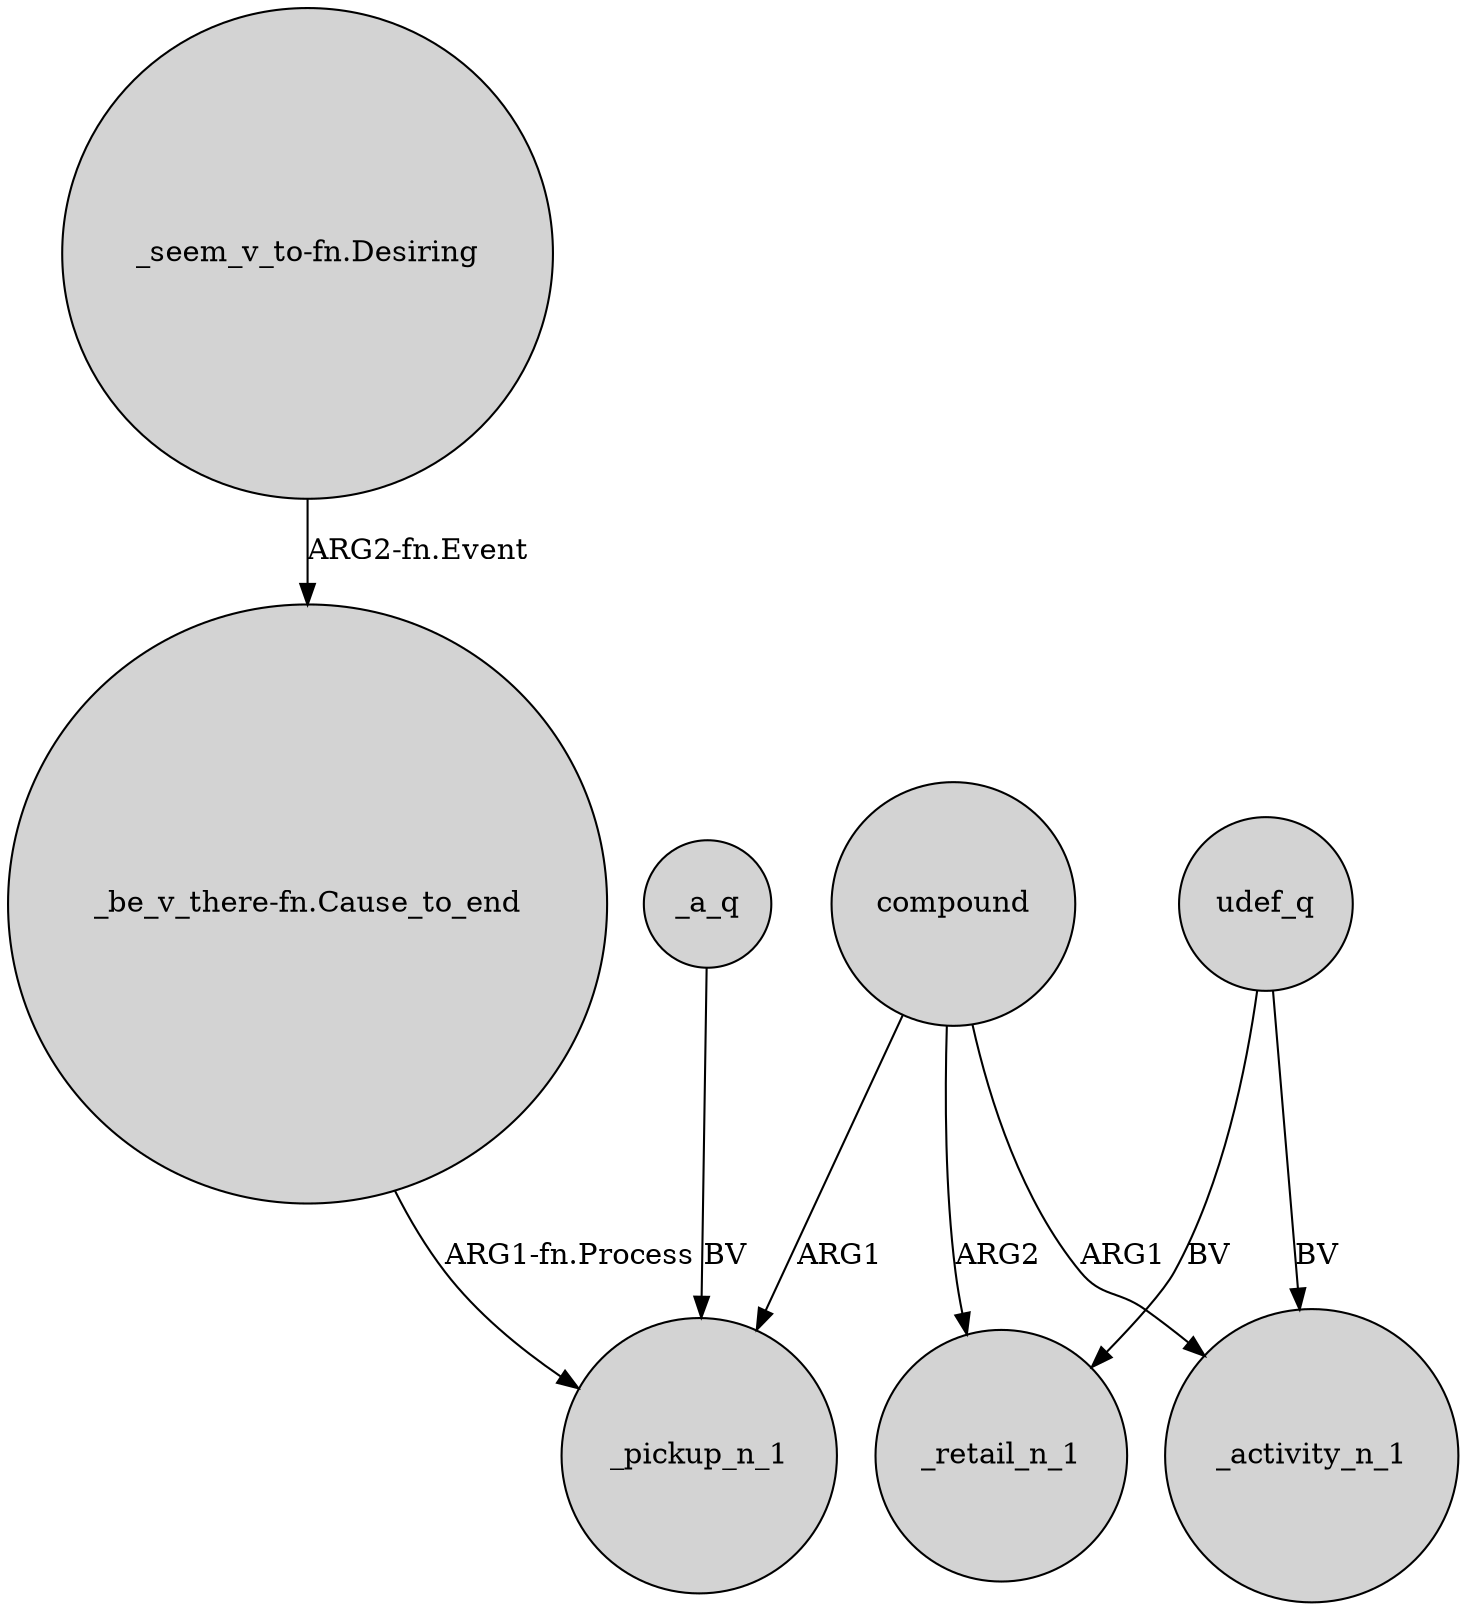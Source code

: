 digraph {
	node [shape=circle style=filled]
	compound -> _pickup_n_1 [label=ARG1]
	_a_q -> _pickup_n_1 [label=BV]
	compound -> _retail_n_1 [label=ARG2]
	"_be_v_there-fn.Cause_to_end" -> _pickup_n_1 [label="ARG1-fn.Process"]
	udef_q -> _activity_n_1 [label=BV]
	"_seem_v_to-fn.Desiring" -> "_be_v_there-fn.Cause_to_end" [label="ARG2-fn.Event"]
	udef_q -> _retail_n_1 [label=BV]
	compound -> _activity_n_1 [label=ARG1]
}
